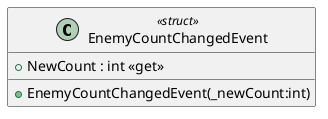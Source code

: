 @startuml
class EnemyCountChangedEvent <<struct>> {
    + NewCount : int <<get>>
    + EnemyCountChangedEvent(_newCount:int)
}
@enduml
